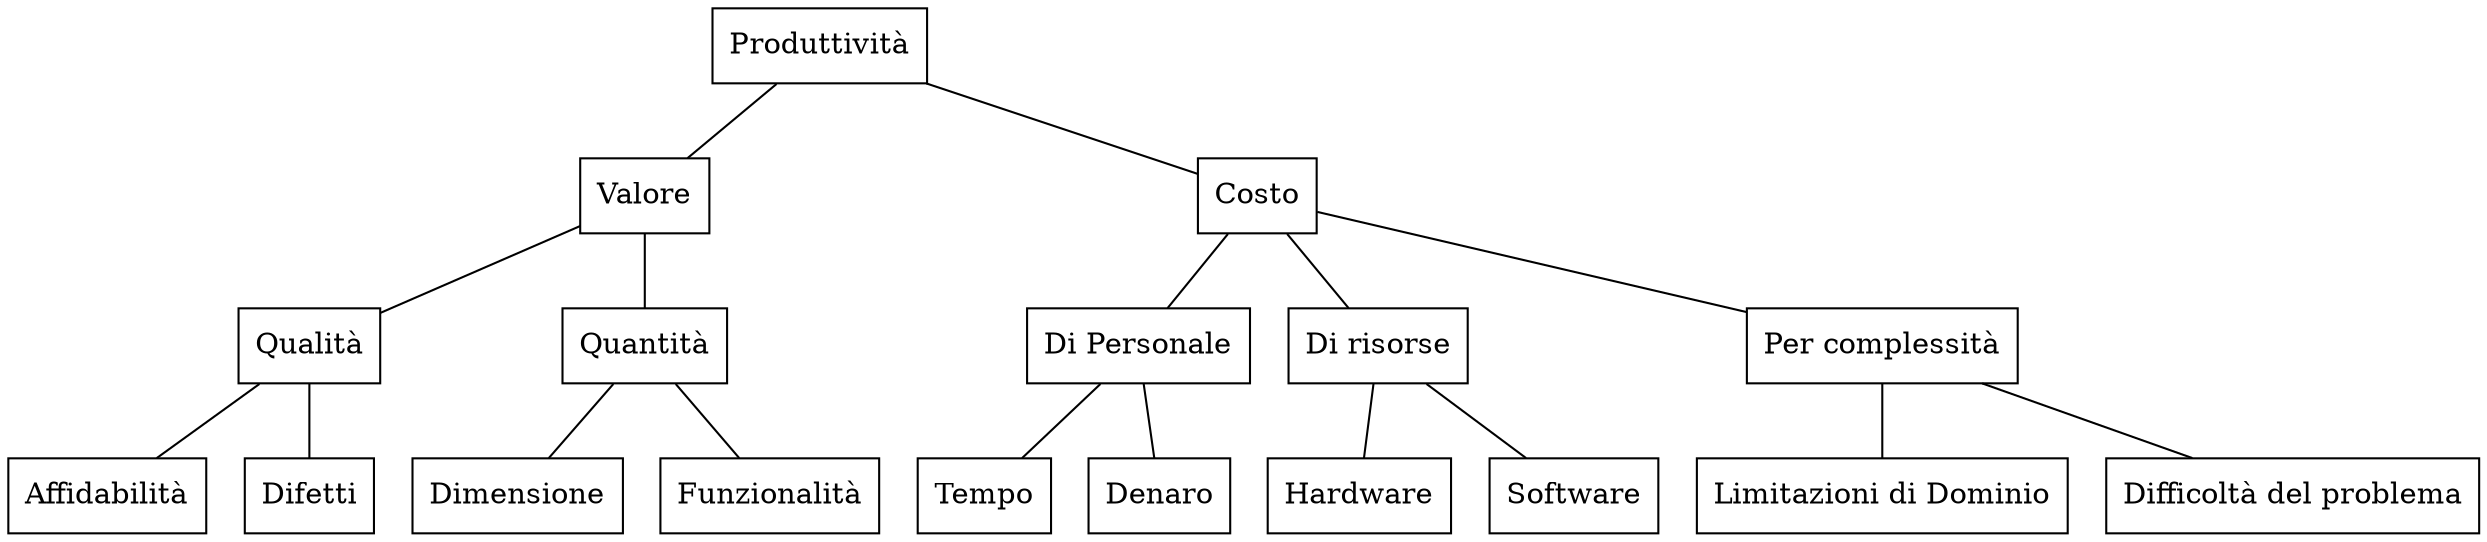 graph G{
        node[shape="box"];
        1[label="Produttività"];
        2[label="Valore"];
        3[label="Costo"];
        4[label="Di Personale"];
        5[label="Di risorse"];
        6[label="Per complessità"];
        7[label="Qualità"];
        8[label="Quantità"];
        9[label="Tempo"];
        10[label="Denaro"];
        11[label="Hardware"];
        12[label="Software"];
        13[label="Limitazioni di Dominio"];
        14[label="Difficoltà del problema"];
        15[label="Affidabilità"];
        16[label="Difetti"];
        17[label="Dimensione"];
        18[label="Funzionalità"];
        1--2;
        1--3;
        2--7;
        2--8;
        7--15;
        7--16;
        8--17;
        8--18;
        3--4;
        4--9;
        4--10;
        3--5;
        5--11;
        5--12;
        3--6;
        6--13;
        6--14;
}
